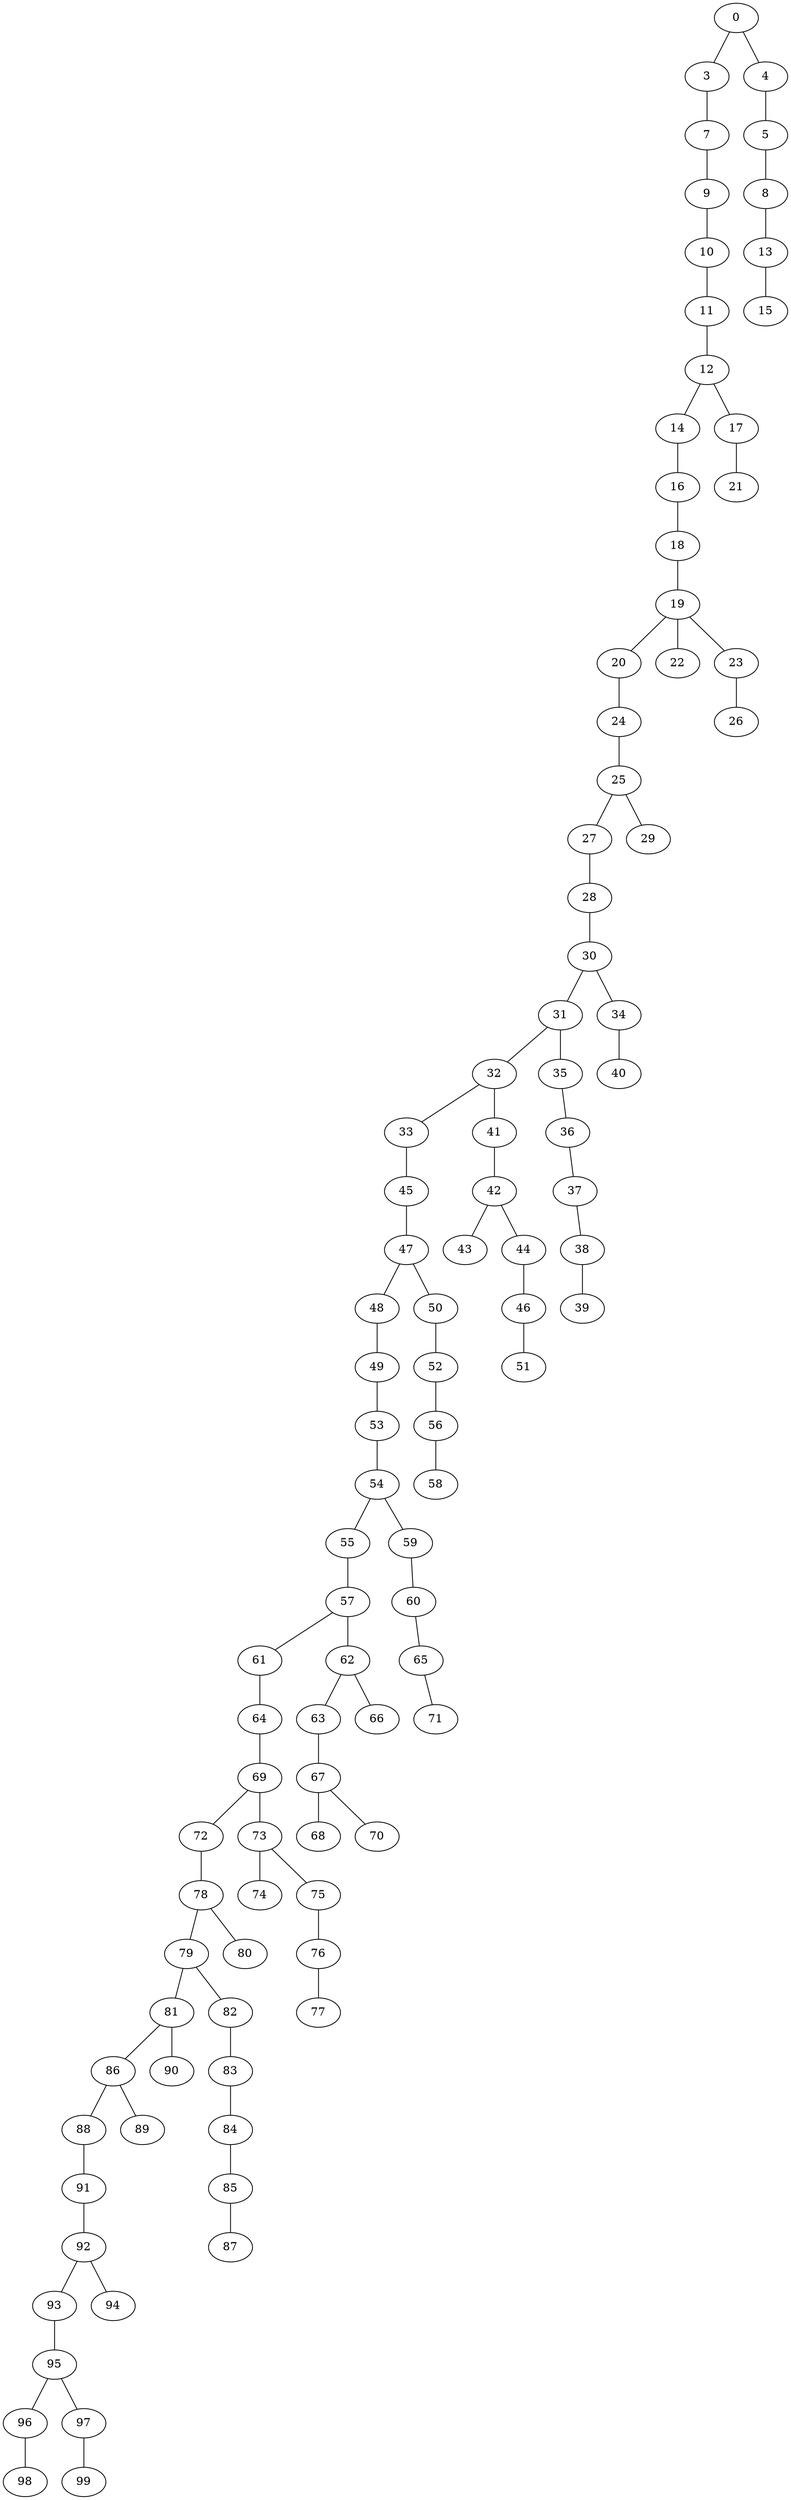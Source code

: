 graph {
    0 -- 3;
    3 -- 7;
    7 -- 9;
    9 -- 10;
    10 -- 11;
    11 -- 12;
    12 -- 14;
    14 -- 16;
    16 -- 18;
    18 -- 19;
    19 -- 20;
    20 -- 24;
    24 -- 25;
    25 -- 27;
    27 -- 28;
    28 -- 30;
    30 -- 31;
    31 -- 32;
    32 -- 33;
    33 -- 45;
    45 -- 47;
    47 -- 48;
    48 -- 49;
    49 -- 53;
    53 -- 54;
    54 -- 55;
    55 -- 57;
    57 -- 61;
    61 -- 64;
    64 -- 69;
    69 -- 72;
    72 -- 78;
    78 -- 79;
    79 -- 81;
    81 -- 86;
    86 -- 88;
    88 -- 91;
    91 -- 92;
    92 -- 93;
    93 -- 95;
    95 -- 96;
    96 -- 98;
    95 -- 97;
    97 -- 99;
    92 -- 94;
    86 -- 89;
    81 -- 90;
    79 -- 82;
    82 -- 83;
    83 -- 84;
    84 -- 85;
    85 -- 87;
    78 -- 80;
    69 -- 73;
    73 -- 74;
    73 -- 75;
    75 -- 76;
    76 -- 77;
    57 -- 62;
    62 -- 63;
    63 -- 67;
    67 -- 68;
    67 -- 70;
    62 -- 66;
    54 -- 59;
    59 -- 60;
    60 -- 65;
    65 -- 71;
    47 -- 50;
    50 -- 52;
    52 -- 56;
    56 -- 58;
    32 -- 41;
    41 -- 42;
    42 -- 43;
    42 -- 44;
    44 -- 46;
    46 -- 51;
    31 -- 35;
    35 -- 36;
    36 -- 37;
    37 -- 38;
    38 -- 39;
    30 -- 34;
    34 -- 40;
    25 -- 29;
    19 -- 22;
    19 -- 23;
    23 -- 26;
    12 -- 17;
    17 -- 21;
    0 -- 4;
    4 -- 5;
    5 -- 8;
    8 -- 13;
    13 -- 15;
}